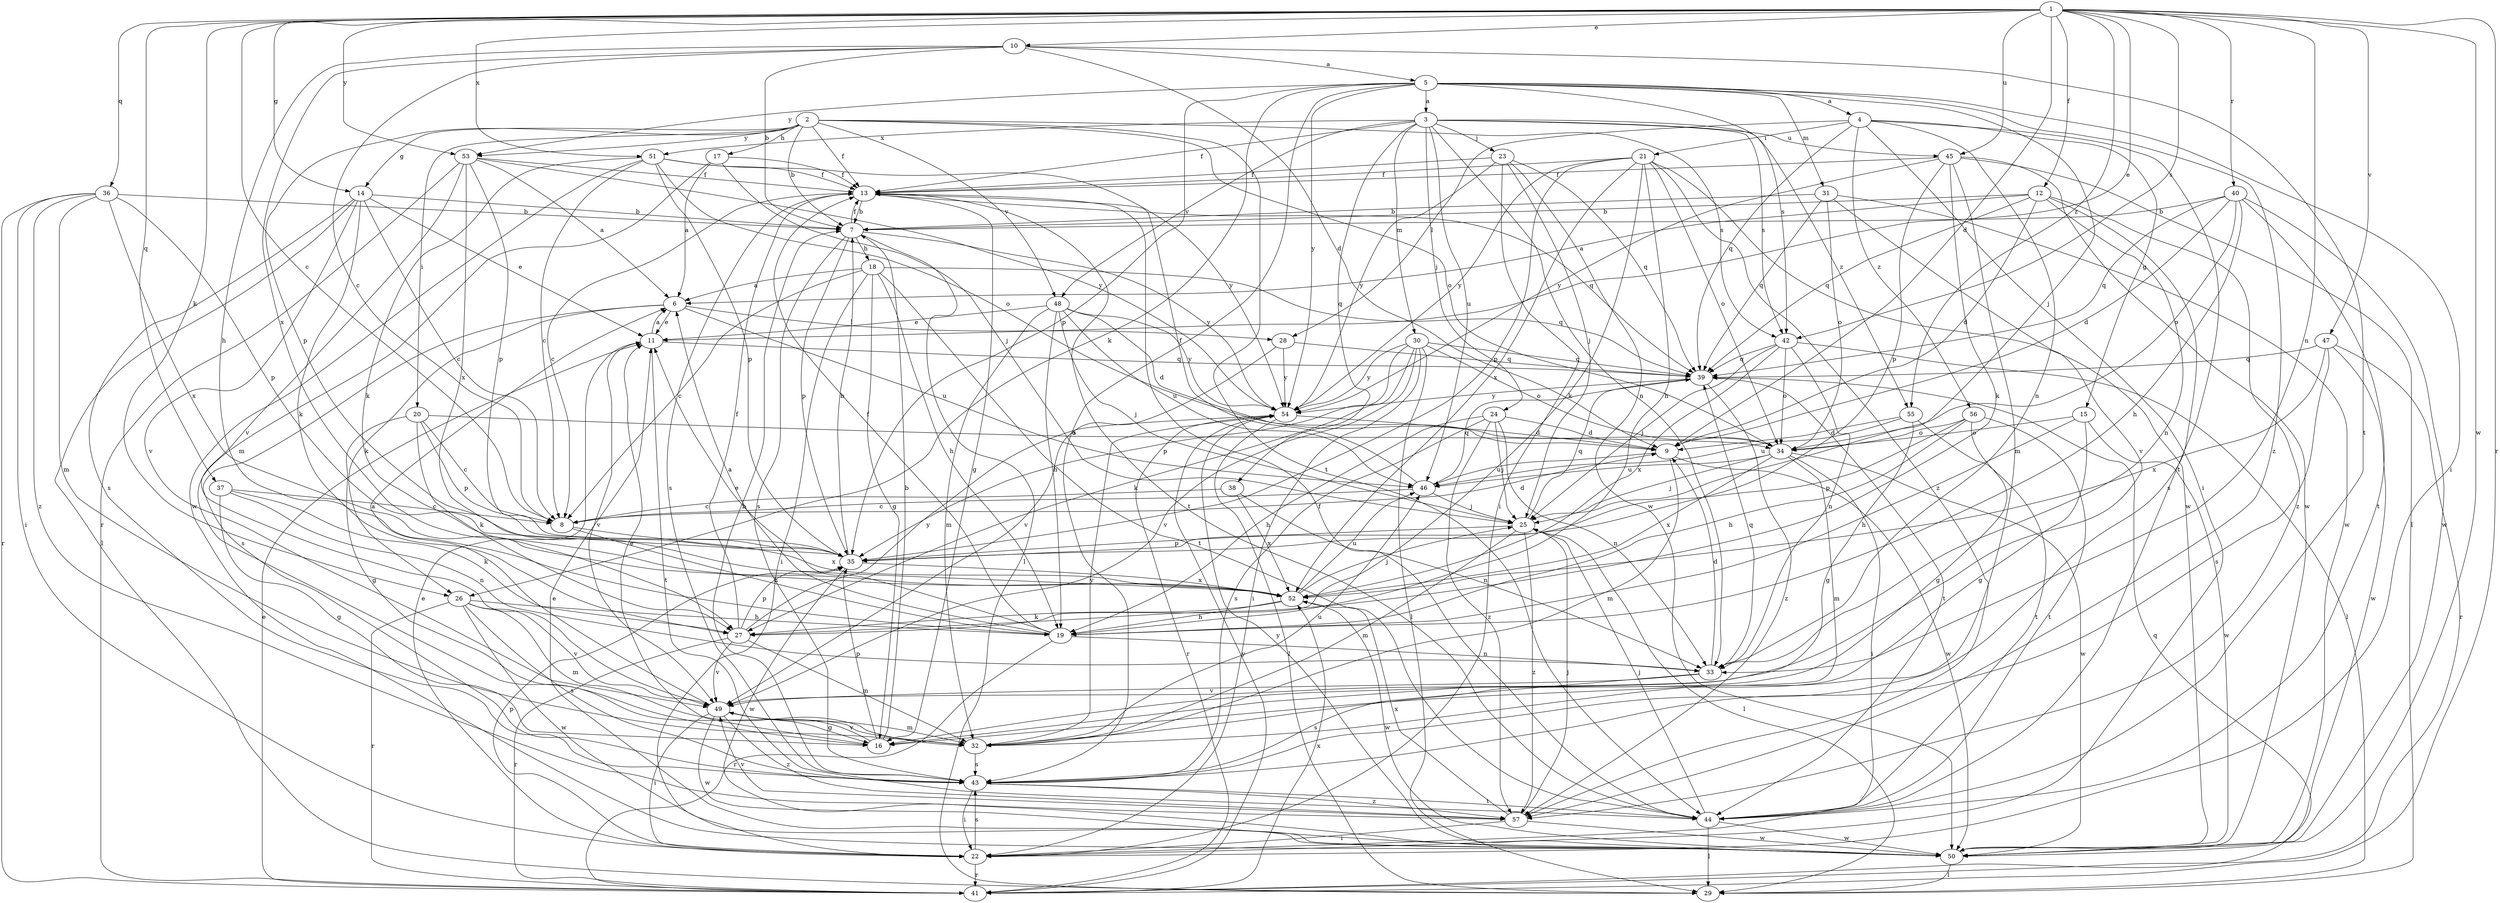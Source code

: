 strict digraph  {
	5 -> 3 [label=a];
	5 -> 4 [label=a];
	10 -> 5 [label=a];
	11 -> 6 [label=a];
	12 -> 6 [label=a];
	17 -> 6 [label=a];
	18 -> 6 [label=a];
	19 -> 6 [label=a];
	49 -> 6 [label=a];
	53 -> 6 [label=a];
	2 -> 7 [label=b];
	10 -> 7 [label=b];
	12 -> 7 [label=b];
	13 -> 7 [label=b];
	14 -> 7 [label=b];
	16 -> 7 [label=b];
	31 -> 7 [label=b];
	35 -> 7 [label=b];
	36 -> 7 [label=b];
	40 -> 7 [label=b];
	43 -> 7 [label=b];
	1 -> 8 [label=c];
	10 -> 8 [label=c];
	13 -> 8 [label=c];
	14 -> 8 [label=c];
	18 -> 8 [label=c];
	20 -> 8 [label=c];
	37 -> 8 [label=c];
	38 -> 8 [label=c];
	46 -> 8 [label=c];
	51 -> 8 [label=c];
	1 -> 9 [label=d];
	8 -> 9 [label=d];
	10 -> 9 [label=d];
	12 -> 9 [label=d];
	24 -> 9 [label=d];
	33 -> 9 [label=d];
	40 -> 9 [label=d];
	48 -> 9 [label=d];
	54 -> 9 [label=d];
	55 -> 9 [label=d];
	1 -> 10 [label=e];
	1 -> 11 [label=e];
	6 -> 11 [label=e];
	14 -> 11 [label=e];
	16 -> 11 [label=e];
	19 -> 11 [label=e];
	22 -> 11 [label=e];
	41 -> 11 [label=e];
	48 -> 11 [label=e];
	50 -> 11 [label=e];
	1 -> 12 [label=f];
	2 -> 13 [label=f];
	3 -> 13 [label=f];
	7 -> 13 [label=f];
	17 -> 13 [label=f];
	19 -> 13 [label=f];
	21 -> 13 [label=f];
	23 -> 13 [label=f];
	27 -> 13 [label=f];
	44 -> 13 [label=f];
	45 -> 13 [label=f];
	46 -> 13 [label=f];
	51 -> 13 [label=f];
	53 -> 13 [label=f];
	1 -> 14 [label=g];
	2 -> 14 [label=g];
	4 -> 15 [label=g];
	13 -> 16 [label=g];
	15 -> 16 [label=g];
	18 -> 16 [label=g];
	20 -> 16 [label=g];
	37 -> 16 [label=g];
	49 -> 16 [label=g];
	55 -> 16 [label=g];
	56 -> 16 [label=g];
	2 -> 17 [label=h];
	7 -> 18 [label=h];
	8 -> 19 [label=h];
	10 -> 19 [label=h];
	15 -> 19 [label=h];
	18 -> 19 [label=h];
	21 -> 19 [label=h];
	24 -> 19 [label=h];
	26 -> 19 [label=h];
	40 -> 19 [label=h];
	48 -> 19 [label=h];
	52 -> 19 [label=h];
	56 -> 19 [label=h];
	2 -> 20 [label=i];
	4 -> 21 [label=i];
	4 -> 22 [label=i];
	5 -> 22 [label=i];
	18 -> 22 [label=i];
	23 -> 22 [label=i];
	30 -> 22 [label=i];
	34 -> 22 [label=i];
	36 -> 22 [label=i];
	43 -> 22 [label=i];
	49 -> 22 [label=i];
	57 -> 22 [label=i];
	3 -> 23 [label=j];
	3 -> 24 [label=j];
	5 -> 25 [label=j];
	17 -> 25 [label=j];
	23 -> 25 [label=j];
	24 -> 25 [label=j];
	34 -> 25 [label=j];
	42 -> 25 [label=j];
	44 -> 25 [label=j];
	46 -> 25 [label=j];
	48 -> 25 [label=j];
	52 -> 25 [label=j];
	57 -> 25 [label=j];
	1 -> 26 [label=k];
	5 -> 26 [label=k];
	6 -> 26 [label=k];
	14 -> 27 [label=k];
	20 -> 27 [label=k];
	21 -> 27 [label=k];
	30 -> 27 [label=k];
	37 -> 27 [label=k];
	45 -> 27 [label=k];
	51 -> 27 [label=k];
	52 -> 27 [label=k];
	4 -> 28 [label=l];
	6 -> 28 [label=l];
	7 -> 29 [label=l];
	14 -> 29 [label=l];
	25 -> 29 [label=l];
	30 -> 29 [label=l];
	42 -> 29 [label=l];
	44 -> 29 [label=l];
	45 -> 29 [label=l];
	50 -> 29 [label=l];
	54 -> 29 [label=l];
	3 -> 30 [label=m];
	5 -> 31 [label=m];
	9 -> 32 [label=m];
	17 -> 32 [label=m];
	25 -> 32 [label=m];
	26 -> 32 [label=m];
	27 -> 32 [label=m];
	34 -> 32 [label=m];
	36 -> 32 [label=m];
	45 -> 32 [label=m];
	48 -> 32 [label=m];
	49 -> 32 [label=m];
	1 -> 33 [label=n];
	3 -> 33 [label=n];
	4 -> 33 [label=n];
	12 -> 33 [label=n];
	19 -> 33 [label=n];
	24 -> 33 [label=n];
	37 -> 33 [label=n];
	38 -> 33 [label=n];
	42 -> 33 [label=n];
	2 -> 34 [label=o];
	15 -> 34 [label=o];
	20 -> 34 [label=o];
	21 -> 34 [label=o];
	30 -> 34 [label=o];
	31 -> 34 [label=o];
	40 -> 34 [label=o];
	42 -> 34 [label=o];
	51 -> 34 [label=o];
	56 -> 34 [label=o];
	2 -> 35 [label=p];
	5 -> 35 [label=p];
	7 -> 35 [label=p];
	16 -> 35 [label=p];
	20 -> 35 [label=p];
	21 -> 35 [label=p];
	22 -> 35 [label=p];
	25 -> 35 [label=p];
	27 -> 35 [label=p];
	30 -> 35 [label=p];
	36 -> 35 [label=p];
	45 -> 35 [label=p];
	51 -> 35 [label=p];
	53 -> 35 [label=p];
	56 -> 35 [label=p];
	1 -> 36 [label=q];
	1 -> 37 [label=q];
	3 -> 38 [label=q];
	4 -> 39 [label=q];
	11 -> 39 [label=q];
	12 -> 39 [label=q];
	13 -> 39 [label=q];
	18 -> 39 [label=q];
	23 -> 39 [label=q];
	25 -> 39 [label=q];
	28 -> 39 [label=q];
	30 -> 39 [label=q];
	31 -> 39 [label=q];
	33 -> 39 [label=q];
	40 -> 39 [label=q];
	41 -> 39 [label=q];
	42 -> 39 [label=q];
	46 -> 39 [label=q];
	47 -> 39 [label=q];
	1 -> 40 [label=r];
	1 -> 41 [label=r];
	19 -> 41 [label=r];
	22 -> 41 [label=r];
	26 -> 41 [label=r];
	27 -> 41 [label=r];
	36 -> 41 [label=r];
	47 -> 41 [label=r];
	53 -> 41 [label=r];
	54 -> 41 [label=r];
	1 -> 42 [label=s];
	2 -> 42 [label=s];
	3 -> 42 [label=s];
	5 -> 42 [label=s];
	5 -> 43 [label=s];
	6 -> 43 [label=s];
	7 -> 43 [label=s];
	12 -> 43 [label=s];
	13 -> 43 [label=s];
	14 -> 43 [label=s];
	22 -> 43 [label=s];
	24 -> 43 [label=s];
	26 -> 43 [label=s];
	32 -> 43 [label=s];
	33 -> 43 [label=s];
	47 -> 43 [label=s];
	2 -> 44 [label=t];
	4 -> 44 [label=t];
	10 -> 44 [label=t];
	11 -> 44 [label=t];
	13 -> 44 [label=t];
	18 -> 44 [label=t];
	39 -> 44 [label=t];
	40 -> 44 [label=t];
	43 -> 44 [label=t];
	55 -> 44 [label=t];
	56 -> 44 [label=t];
	1 -> 45 [label=u];
	3 -> 45 [label=u];
	3 -> 46 [label=u];
	6 -> 46 [label=u];
	9 -> 46 [label=u];
	32 -> 46 [label=u];
	34 -> 46 [label=u];
	48 -> 46 [label=u];
	52 -> 46 [label=u];
	55 -> 46 [label=u];
	1 -> 47 [label=v];
	2 -> 48 [label=v];
	3 -> 48 [label=v];
	11 -> 49 [label=v];
	14 -> 49 [label=v];
	16 -> 49 [label=v];
	26 -> 49 [label=v];
	27 -> 49 [label=v];
	28 -> 49 [label=v];
	30 -> 49 [label=v];
	31 -> 49 [label=v];
	33 -> 49 [label=v];
	53 -> 49 [label=v];
	57 -> 49 [label=v];
	1 -> 50 [label=w];
	9 -> 50 [label=w];
	15 -> 50 [label=w];
	21 -> 50 [label=w];
	23 -> 50 [label=w];
	26 -> 50 [label=w];
	31 -> 50 [label=w];
	34 -> 50 [label=w];
	35 -> 50 [label=w];
	40 -> 50 [label=w];
	44 -> 50 [label=w];
	45 -> 50 [label=w];
	47 -> 50 [label=w];
	49 -> 50 [label=w];
	51 -> 50 [label=w];
	52 -> 50 [label=w];
	57 -> 50 [label=w];
	1 -> 51 [label=x];
	3 -> 51 [label=x];
	8 -> 52 [label=x];
	10 -> 52 [label=x];
	21 -> 52 [label=x];
	34 -> 52 [label=x];
	35 -> 52 [label=x];
	36 -> 52 [label=x];
	38 -> 52 [label=x];
	41 -> 52 [label=x];
	42 -> 52 [label=x];
	47 -> 52 [label=x];
	53 -> 52 [label=x];
	57 -> 52 [label=x];
	1 -> 53 [label=y];
	2 -> 53 [label=y];
	5 -> 53 [label=y];
	5 -> 54 [label=y];
	7 -> 54 [label=y];
	21 -> 54 [label=y];
	23 -> 54 [label=y];
	27 -> 54 [label=y];
	28 -> 54 [label=y];
	30 -> 54 [label=y];
	32 -> 54 [label=y];
	39 -> 54 [label=y];
	41 -> 54 [label=y];
	45 -> 54 [label=y];
	48 -> 54 [label=y];
	50 -> 54 [label=y];
	51 -> 54 [label=y];
	53 -> 54 [label=y];
	1 -> 55 [label=z];
	3 -> 55 [label=z];
	4 -> 56 [label=z];
	5 -> 57 [label=z];
	12 -> 57 [label=z];
	21 -> 57 [label=z];
	24 -> 57 [label=z];
	25 -> 57 [label=z];
	36 -> 57 [label=z];
	39 -> 57 [label=z];
	43 -> 57 [label=z];
	49 -> 57 [label=z];
}
